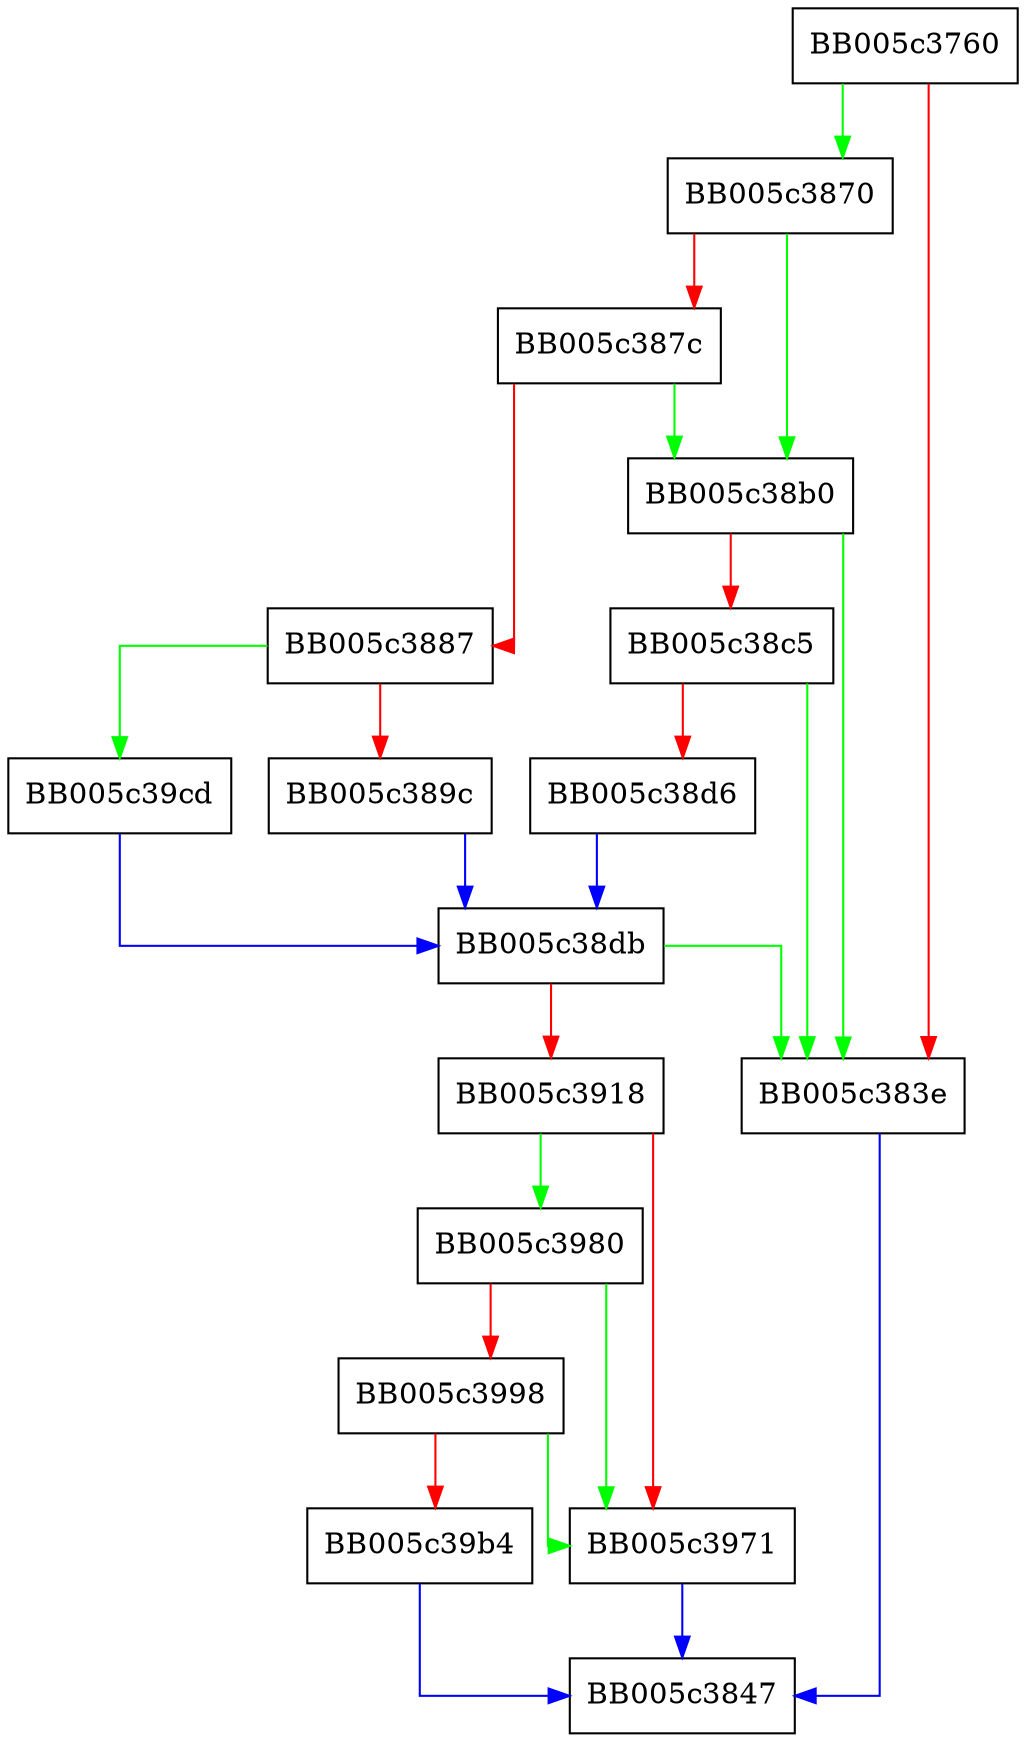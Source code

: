 digraph EVP_CIPHER_CTX_get_algor_params {
  node [shape="box"];
  graph [splines=ortho];
  BB005c3760 -> BB005c3870 [color="green"];
  BB005c3760 -> BB005c383e [color="red"];
  BB005c383e -> BB005c3847 [color="blue"];
  BB005c3870 -> BB005c38b0 [color="green"];
  BB005c3870 -> BB005c387c [color="red"];
  BB005c387c -> BB005c38b0 [color="green"];
  BB005c387c -> BB005c3887 [color="red"];
  BB005c3887 -> BB005c39cd [color="green"];
  BB005c3887 -> BB005c389c [color="red"];
  BB005c389c -> BB005c38db [color="blue"];
  BB005c38b0 -> BB005c383e [color="green"];
  BB005c38b0 -> BB005c38c5 [color="red"];
  BB005c38c5 -> BB005c383e [color="green"];
  BB005c38c5 -> BB005c38d6 [color="red"];
  BB005c38d6 -> BB005c38db [color="blue"];
  BB005c38db -> BB005c383e [color="green"];
  BB005c38db -> BB005c3918 [color="red"];
  BB005c3918 -> BB005c3980 [color="green"];
  BB005c3918 -> BB005c3971 [color="red"];
  BB005c3971 -> BB005c3847 [color="blue"];
  BB005c3980 -> BB005c3971 [color="green"];
  BB005c3980 -> BB005c3998 [color="red"];
  BB005c3998 -> BB005c3971 [color="green"];
  BB005c3998 -> BB005c39b4 [color="red"];
  BB005c39b4 -> BB005c3847 [color="blue"];
  BB005c39cd -> BB005c38db [color="blue"];
}